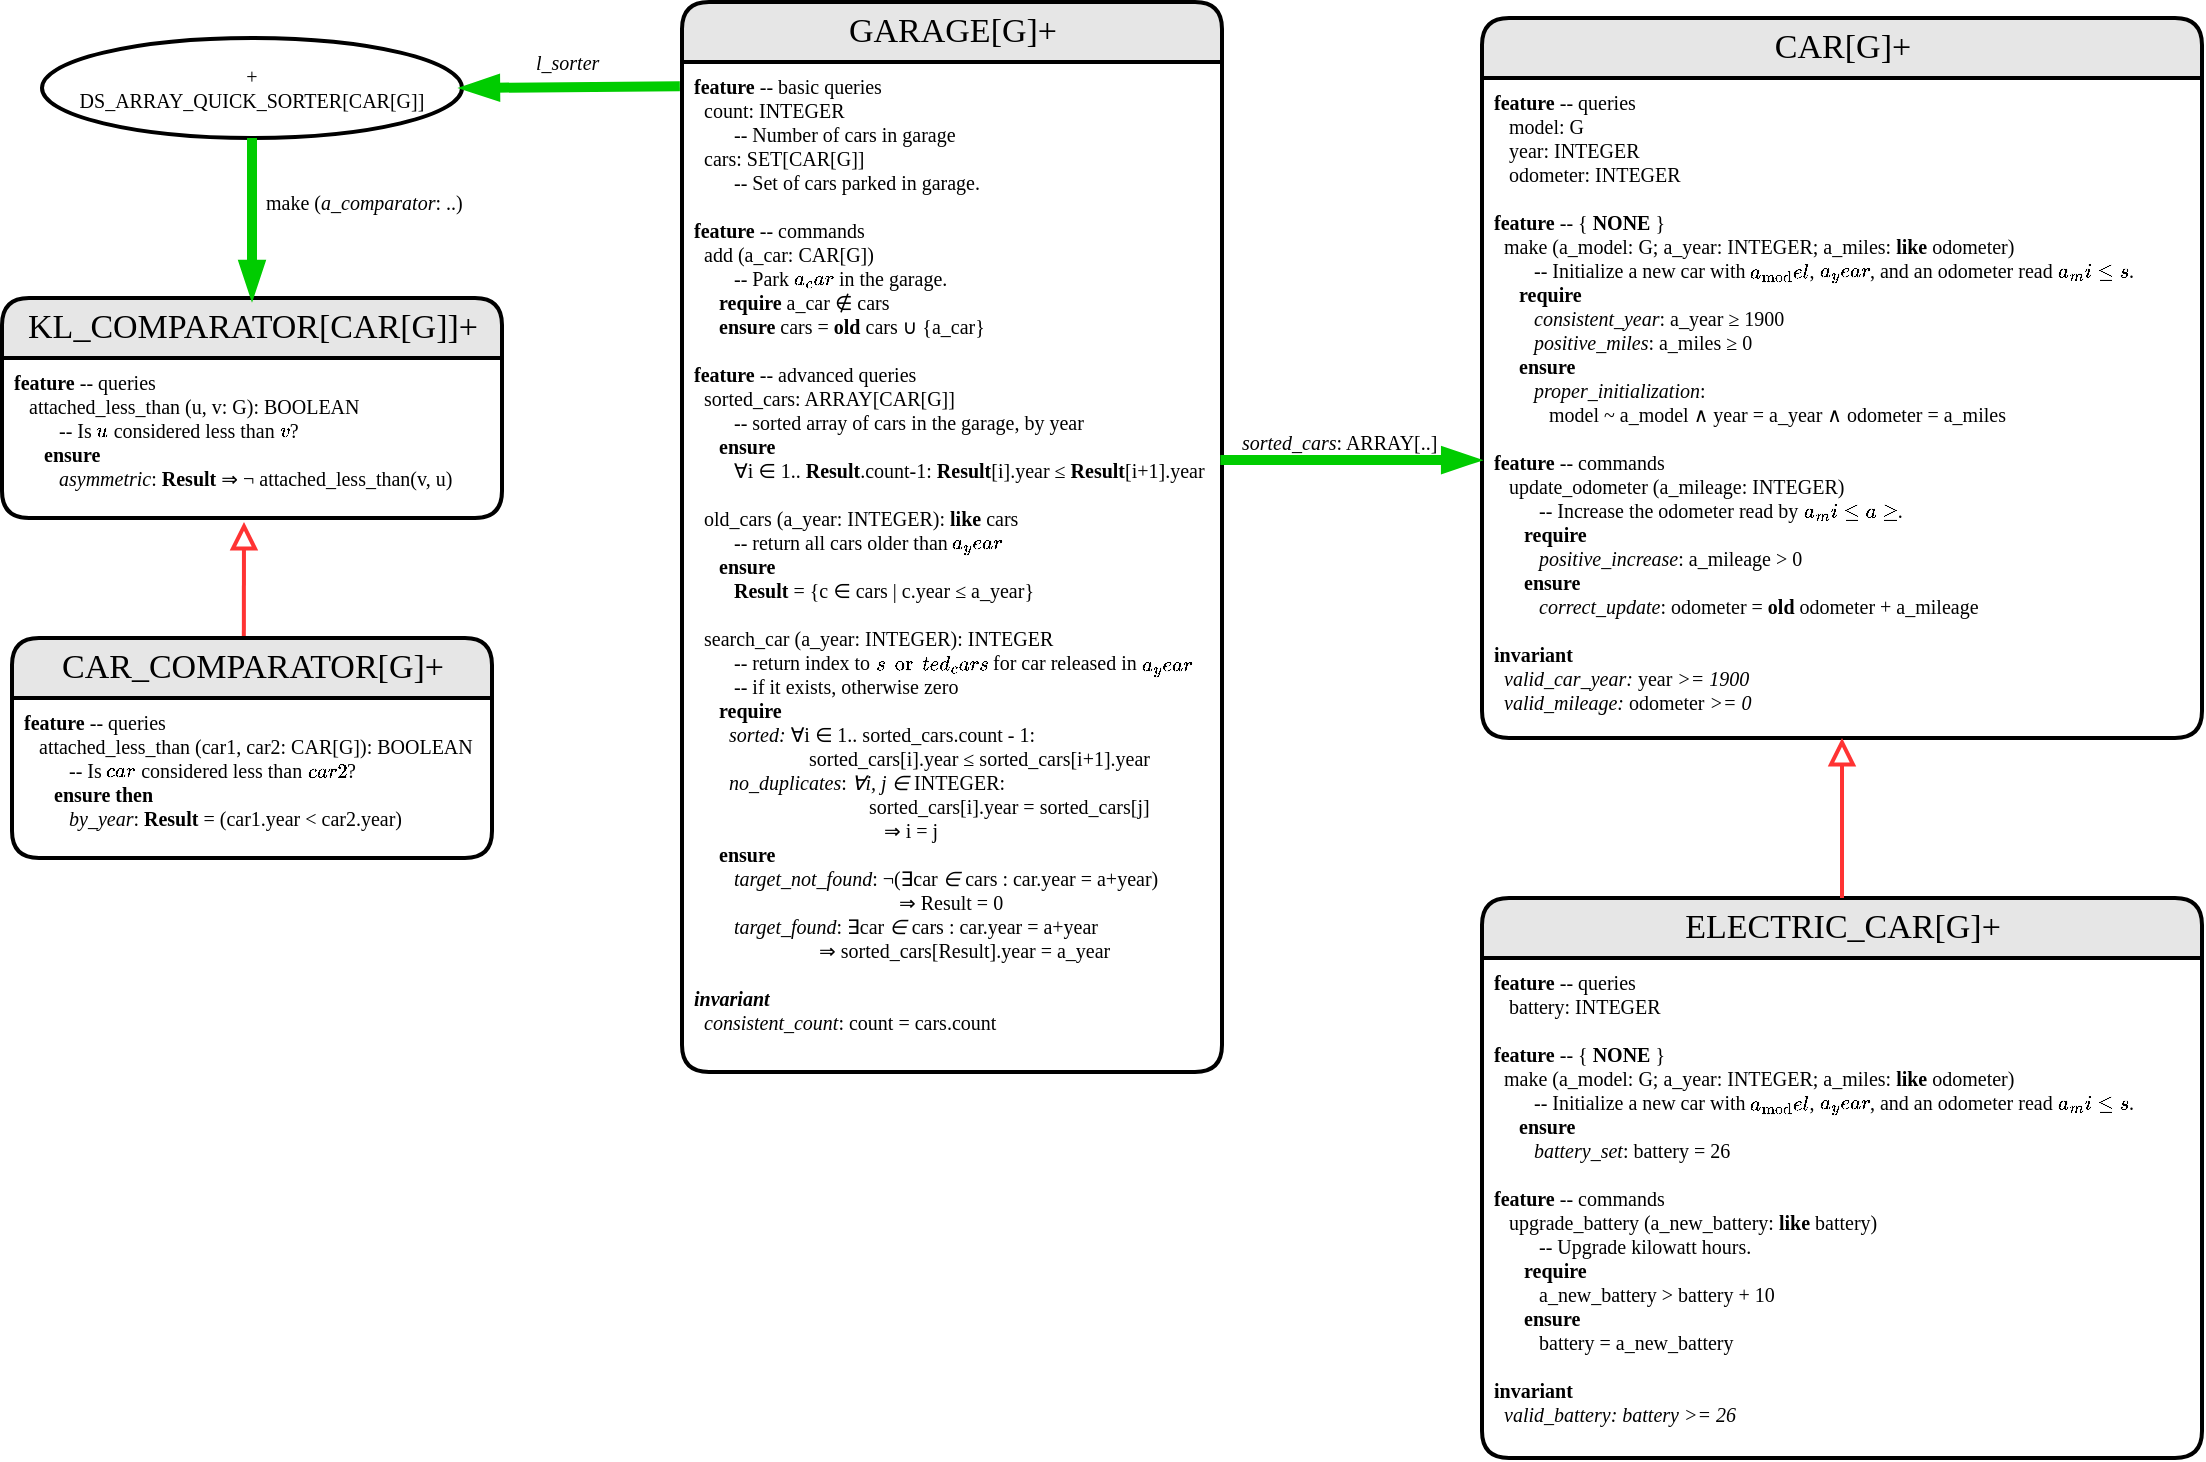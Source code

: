 <mxfile version="13.2.4"><diagram id="MZLxTZh8a52DbYzH9WBO" name="Page-1"><mxGraphModel dx="2413" dy="387" grid="1" gridSize="10" guides="1" tooltips="1" connect="1" arrows="1" fold="1" page="1" pageScale="1" pageWidth="850" pageHeight="1100" math="0" shadow="0"><root><mxCell id="0"/><mxCell id="1" parent="0"/><mxCell id="kDaVT_cIRZX92Hihhjsc-3" value="CAR[G]+" style="swimlane;html=1;childLayout=stackLayout;horizontal=1;startSize=30;horizontalStack=0;fillColor=#E6E6E6;fontColor=#000000;rounded=1;fontSize=17;fontStyle=0;strokeWidth=2;resizeParent=0;resizeLast=1;shadow=0;dashed=0;align=center;fontFamily=Verdena;" parent="1" vertex="1"><mxGeometry x="-820" y="30" width="360" height="360" as="geometry"/></mxCell><mxCell id="kDaVT_cIRZX92Hihhjsc-4" value="&lt;div&gt;&lt;b&gt;feature &lt;/b&gt;-- queries&lt;b&gt;&lt;br&gt;&lt;/b&gt;&lt;/div&gt;&lt;div&gt;&lt;b&gt;&amp;nbsp;&amp;nbsp; &lt;/b&gt;model: G&lt;/div&gt;&lt;div&gt;&lt;b&gt;&amp;nbsp;&amp;nbsp; &lt;/b&gt;year: INTEGER&lt;/div&gt;&lt;div&gt;&lt;b&gt;&amp;nbsp;&amp;nbsp; &lt;/b&gt;odometer: INTEGER&lt;/div&gt;&lt;div&gt;&lt;b&gt;&lt;br&gt;&lt;/b&gt;&lt;/div&gt;&lt;div&gt;&lt;b&gt;feature&lt;/b&gt; -- { &lt;b&gt;NONE&lt;/b&gt; }&lt;/div&gt;&lt;div&gt;&amp;nbsp; make (a_model: G; a_year: INTEGER; a_miles: &lt;b&gt;like&lt;/b&gt; odometer)&lt;/div&gt;&lt;div&gt;&amp;nbsp;&amp;nbsp;&amp;nbsp;&amp;nbsp;&amp;nbsp;&amp;nbsp;&amp;nbsp; -- Initialize a new car with `a_model`, `a_year`, and an odometer read `a_miles`.&lt;/div&gt;&lt;div&gt;&amp;nbsp;&amp;nbsp;&amp;nbsp;&amp;nbsp; &lt;b&gt;require&lt;/b&gt;&lt;/div&gt;&lt;div&gt;&lt;b&gt;&amp;nbsp;&amp;nbsp;&amp;nbsp;&amp;nbsp;&amp;nbsp;&amp;nbsp;&amp;nbsp; &lt;/b&gt;&lt;i&gt;consistent_year&lt;/i&gt;: a_year ≥ 1900&lt;/div&gt;&lt;div&gt;&amp;nbsp;&amp;nbsp;&amp;nbsp;&amp;nbsp;&amp;nbsp;&amp;nbsp;&amp;nbsp; &lt;i&gt;positive_miles&lt;/i&gt;: a_miles ≥ 0&lt;br&gt;&lt;b&gt;&lt;/b&gt;&lt;/div&gt;&lt;div&gt;&lt;b&gt;&amp;nbsp;&amp;nbsp;&amp;nbsp;&amp;nbsp; ensure&lt;/b&gt;&lt;br&gt;&amp;nbsp;&amp;nbsp;&amp;nbsp;&amp;nbsp;&amp;nbsp;&amp;nbsp;&amp;nbsp; &lt;i&gt;proper_initialization&lt;/i&gt;:&lt;br&gt;&amp;nbsp;&amp;nbsp;&amp;nbsp; &amp;nbsp;&amp;nbsp;&amp;nbsp; &amp;nbsp;&amp;nbsp; model ~ a_model ∧ year = a_year ∧ odometer = a_miles&lt;/div&gt;&lt;div&gt;&lt;br&gt;&lt;/div&gt;&lt;div&gt;&lt;b&gt;feature&lt;/b&gt; -- commands&lt;/div&gt;&lt;div&gt;&amp;nbsp;&amp;nbsp; update_odometer (a_mileage: INTEGER)&lt;/div&gt;&lt;div&gt;&amp;nbsp;&amp;nbsp;&amp;nbsp;&amp;nbsp;&amp;nbsp;&amp;nbsp;&amp;nbsp;&amp;nbsp; -- Increase the odometer read by `a_mileage`.&lt;/div&gt;&lt;div&gt;&amp;nbsp;&amp;nbsp;&amp;nbsp;&amp;nbsp;&amp;nbsp; &lt;b&gt;require&lt;/b&gt; &lt;i&gt;&lt;br&gt;&lt;/i&gt;&lt;/div&gt;&lt;div&gt;&lt;i&gt;&amp;nbsp;&amp;nbsp;&amp;nbsp;&amp;nbsp;&amp;nbsp;&amp;nbsp;&amp;nbsp;&amp;nbsp; positive_increase&lt;/i&gt;: a_mileage &amp;gt; 0&lt;/div&gt;&lt;div&gt;&amp;nbsp;&amp;nbsp;&amp;nbsp;&amp;nbsp;&amp;nbsp; &lt;b&gt;ensure&lt;/b&gt; &lt;br&gt;&lt;/div&gt;&lt;div&gt;&lt;i&gt;&amp;nbsp;&amp;nbsp;&amp;nbsp;&amp;nbsp;&amp;nbsp;&amp;nbsp;&amp;nbsp;&amp;nbsp; correct_update&lt;/i&gt;: odometer = &lt;b&gt;old&lt;/b&gt; odometer + a_mileage&lt;br&gt;&lt;/div&gt;&lt;div&gt;&lt;b&gt;&lt;br&gt;&lt;/b&gt;&lt;/div&gt;&lt;div&gt;&lt;b&gt;invariant&lt;/b&gt;&lt;br&gt;&lt;/div&gt;&amp;nbsp; &lt;i&gt;valid_car_year: &lt;/i&gt;year&lt;i&gt; &amp;gt;= 1900&lt;br&gt;&amp;nbsp; valid_mileage: &lt;/i&gt;odometer&lt;i&gt; &amp;gt;= 0&lt;/i&gt;" style="whiteSpace=wrap;html=1;align=left;strokeColor=none;fillColor=none;spacingLeft=4;fontSize=10;verticalAlign=top;resizable=0;rotatable=0;part=1;fontFamily=Verdena;" parent="kDaVT_cIRZX92Hihhjsc-3" vertex="1"><mxGeometry y="30" width="360" height="330" as="geometry"/></mxCell><mxCell id="o7Wxgm2NT6qU7y7n4ljt-5" value="GARAGE[G]+" style="swimlane;html=1;childLayout=stackLayout;horizontal=1;startSize=30;horizontalStack=0;fillColor=#E6E6E6;fontColor=#000000;rounded=1;fontSize=17;fontStyle=0;strokeWidth=2;resizeParent=0;resizeLast=1;shadow=0;dashed=0;align=center;fontFamily=Verdena;" parent="1" vertex="1"><mxGeometry x="-1220" y="22" width="270" height="535" as="geometry"/></mxCell><mxCell id="o7Wxgm2NT6qU7y7n4ljt-6" value="&lt;div&gt;&lt;b&gt;feature &lt;/b&gt;-- basic queries&lt;/div&gt;&lt;div&gt;&amp;nbsp; count: INTEGER&lt;/div&gt;&lt;div&gt;&amp;nbsp;&amp;nbsp;&amp;nbsp;&amp;nbsp;&amp;nbsp;&amp;nbsp;&amp;nbsp; -- Number of cars in garage&lt;/div&gt;&lt;div&gt;&amp;nbsp; cars: SET[CAR[G]]&lt;/div&gt;&lt;div&gt;&amp;nbsp;&amp;nbsp;&amp;nbsp;&amp;nbsp;&amp;nbsp;&amp;nbsp;&amp;nbsp; -- Set of cars parked in garage.&lt;br&gt;&lt;/div&gt;&lt;div&gt;&lt;b&gt;&lt;br&gt;&lt;/b&gt;&lt;/div&gt;&lt;div&gt;&lt;b&gt;feature&lt;/b&gt; -- commands&lt;/div&gt;&lt;div&gt;&amp;nbsp; add (a_car: CAR[G])&lt;/div&gt;&lt;div&gt;&amp;nbsp;&amp;nbsp;&amp;nbsp;&amp;nbsp;&amp;nbsp;&amp;nbsp;&amp;nbsp; -- Park `a_car` in the garage.&lt;/div&gt;&lt;div&gt;&amp;nbsp;&amp;nbsp;&amp;nbsp;&amp;nbsp; &lt;b&gt;require&lt;/b&gt; a_car ∉ cars&lt;/div&gt;&lt;div&gt;&amp;nbsp;&amp;nbsp;&amp;nbsp;&amp;nbsp; &lt;b&gt;ensure&lt;/b&gt; cars = &lt;b&gt;old&lt;/b&gt; cars ∪ {a_car}&lt;br&gt;&lt;/div&gt;&lt;div&gt;&lt;b&gt;&lt;br&gt;&lt;/b&gt;&lt;/div&gt;&lt;div&gt;&lt;b&gt;feature&lt;/b&gt; -- advanced queries&lt;/div&gt;&lt;div&gt;&amp;nbsp; sorted_cars: ARRAY[CAR[G]]&lt;/div&gt;&lt;div&gt;&amp;nbsp;&amp;nbsp;&amp;nbsp;&amp;nbsp;&amp;nbsp;&amp;nbsp;&amp;nbsp; -- sorted array of cars in the garage, by year&lt;/div&gt;&lt;div&gt;&amp;nbsp;&amp;nbsp;&amp;nbsp;&amp;nbsp; &lt;b&gt;ensure &lt;/b&gt;&lt;br&gt;&lt;/div&gt;&lt;div&gt;&amp;nbsp;&amp;nbsp;&amp;nbsp;&amp;nbsp;&amp;nbsp;&amp;nbsp;&amp;nbsp; ∀i ∈ 1.. &lt;b&gt;Result&lt;/b&gt;.count-1: &lt;b&gt;Result&lt;/b&gt;[i].year ≤ &lt;b&gt;Result&lt;/b&gt;[i+1].year&lt;/div&gt;&lt;div&gt;&lt;br&gt;&lt;/div&gt;&lt;div&gt;&amp;nbsp; old_cars (a_year: INTEGER): &lt;b&gt;like&lt;/b&gt; cars&lt;/div&gt;&lt;div&gt;&amp;nbsp;&amp;nbsp;&amp;nbsp;&amp;nbsp;&amp;nbsp;&amp;nbsp;&amp;nbsp; -- return all cars older than `a_year`&lt;/div&gt;&lt;div&gt;&amp;nbsp;&amp;nbsp;&amp;nbsp;&amp;nbsp; &lt;b&gt;ensure&lt;/b&gt;&lt;/div&gt;&lt;div&gt;&amp;nbsp;&amp;nbsp;&amp;nbsp;&amp;nbsp;&amp;nbsp;&amp;nbsp;&amp;nbsp; &lt;b&gt;Result&lt;/b&gt; = {c ∈ cars | c.year ≤ a_year}&lt;/div&gt;&lt;div&gt;&lt;br&gt;&lt;/div&gt;&lt;div&gt;&amp;nbsp; search_car (a_year: INTEGER): INTEGER&lt;br&gt;&lt;/div&gt;&lt;div&gt;&lt;b&gt;&lt;i&gt;&amp;nbsp;&amp;nbsp;&amp;nbsp;&amp;nbsp;&amp;nbsp;&amp;nbsp;&amp;nbsp;&lt;/i&gt;&lt;/b&gt; -- return index to `sorted_cars` for car released in `a_year`&lt;br&gt;&amp;nbsp;&amp;nbsp;&amp;nbsp; &amp;nbsp;&amp;nbsp;&amp;nbsp; -- if it exists, otherwise zero&lt;/div&gt;&lt;div&gt;&lt;b&gt;&lt;i&gt;&amp;nbsp;&amp;nbsp;&amp;nbsp;&amp;nbsp; &lt;/i&gt;require&lt;/b&gt;&lt;/div&gt;&lt;div&gt;&lt;b&gt;&lt;i&gt;&amp;nbsp;&amp;nbsp;&amp;nbsp;&amp;nbsp;&amp;nbsp;&amp;nbsp; &lt;/i&gt;&lt;/b&gt;&lt;i&gt;sorted: &lt;/i&gt;∀i ∈ 1.. sorted_cars.count - 1: &lt;br&gt;&lt;/div&gt;&lt;div&gt;&amp;nbsp;&amp;nbsp;&amp;nbsp;&amp;nbsp;&amp;nbsp;&amp;nbsp;&amp;nbsp;&amp;nbsp;&amp;nbsp;&amp;nbsp;&amp;nbsp;&amp;nbsp;&amp;nbsp;&amp;nbsp;&amp;nbsp;&amp;nbsp;&amp;nbsp;&amp;nbsp;&amp;nbsp;&amp;nbsp;&amp;nbsp;&amp;nbsp; sorted_cars[i].year ≤ sorted_cars[i+1].year&lt;/div&gt;&lt;div&gt;&lt;i&gt;&amp;nbsp;&amp;nbsp;&amp;nbsp;&amp;nbsp;&amp;nbsp;&amp;nbsp; no_duplicates&lt;/i&gt;: &lt;i&gt;∀i, j&lt;/i&gt; &lt;i&gt;∈&lt;/i&gt; INTEGER: &lt;br&gt;&lt;/div&gt;&lt;div&gt;&amp;nbsp;&amp;nbsp;&amp;nbsp;&amp;nbsp;&amp;nbsp;&amp;nbsp;&amp;nbsp;&amp;nbsp;&amp;nbsp;&amp;nbsp;&amp;nbsp;&amp;nbsp;&amp;nbsp;&amp;nbsp;&amp;nbsp;&amp;nbsp;&amp;nbsp;&amp;nbsp;&amp;nbsp;&amp;nbsp;&amp;nbsp;&amp;nbsp;&amp;nbsp;&amp;nbsp;&amp;nbsp;&amp;nbsp;&amp;nbsp;&amp;nbsp;&amp;nbsp;&amp;nbsp;&amp;nbsp;&amp;nbsp;&amp;nbsp;&amp;nbsp; sorted_cars[i].year = sorted_cars[j]&lt;/div&gt;&lt;div&gt;&amp;nbsp;&amp;nbsp;&amp;nbsp;&amp;nbsp;&amp;nbsp;&amp;nbsp;&amp;nbsp;&amp;nbsp;&amp;nbsp;&amp;nbsp;&amp;nbsp;&amp;nbsp;&amp;nbsp;&amp;nbsp;&amp;nbsp;&amp;nbsp;&amp;nbsp;&amp;nbsp;&amp;nbsp;&amp;nbsp;&amp;nbsp;&amp;nbsp;&amp;nbsp;&amp;nbsp;&amp;nbsp;&amp;nbsp;&amp;nbsp;&amp;nbsp;&amp;nbsp;&amp;nbsp;&amp;nbsp;&amp;nbsp;&amp;nbsp;&amp;nbsp;&amp;nbsp;&amp;nbsp;&amp;nbsp; ⇒ i = j&lt;br&gt;&lt;/div&gt;&lt;div&gt;&amp;nbsp;&amp;nbsp;&amp;nbsp;&amp;nbsp; &lt;b&gt;ensure&lt;/b&gt;&lt;/div&gt;&lt;div&gt;&lt;b&gt;&amp;nbsp;&amp;nbsp;&amp;nbsp;&amp;nbsp;&amp;nbsp;&amp;nbsp;&amp;nbsp; &lt;/b&gt;&lt;i&gt;target_not_found&lt;/i&gt;: &lt;font style=&quot;font-size: 10px&quot; face=&quot;Verdana&quot;&gt;¬(&lt;/font&gt;&lt;font style=&quot;font-size: 10px&quot; face=&quot;Verdana&quot;&gt;∃&lt;/font&gt;&lt;font style=&quot;font-size: 10px&quot; face=&quot;Verdana&quot;&gt;&lt;font face=&quot;Times New Roman&quot;&gt;car &lt;/font&gt;&lt;/font&gt;&lt;font style=&quot;font-size: 10px&quot; face=&quot;Verdana&quot;&gt;&lt;font face=&quot;Times New Roman&quot;&gt;&lt;i&gt;∈ &lt;/i&gt;cars : car.year = a+year&lt;/font&gt;) &lt;/font&gt;&lt;br&gt;&lt;/div&gt;&lt;div&gt;&amp;nbsp;&amp;nbsp;&amp;nbsp;&amp;nbsp;&amp;nbsp;&amp;nbsp;&amp;nbsp;&amp;nbsp;&amp;nbsp;&amp;nbsp;&amp;nbsp;&amp;nbsp;&amp;nbsp;&amp;nbsp;&amp;nbsp;&amp;nbsp;&amp;nbsp;&amp;nbsp;&amp;nbsp;&amp;nbsp;&amp;nbsp;&amp;nbsp;&amp;nbsp;&amp;nbsp;&amp;nbsp;&amp;nbsp;&amp;nbsp;&amp;nbsp;&amp;nbsp;&amp;nbsp;&amp;nbsp;&amp;nbsp;&amp;nbsp;&amp;nbsp;&amp;nbsp;&amp;nbsp;&amp;nbsp;&amp;nbsp;&amp;nbsp;&amp;nbsp; ⇒ Result = 0&lt;/div&gt;&lt;div&gt;&amp;nbsp;&amp;nbsp;&amp;nbsp;&amp;nbsp;&amp;nbsp;&amp;nbsp;&amp;nbsp; &lt;i&gt;target_found&lt;/i&gt;:&lt;font face=&quot;Verdana&quot;&gt; &lt;/font&gt;&lt;font style=&quot;font-size: 10px&quot; face=&quot;Verdana&quot;&gt;∃&lt;/font&gt;&lt;font style=&quot;font-size: 10px&quot; face=&quot;Verdana&quot;&gt;&lt;font face=&quot;Times New Roman&quot;&gt;car &lt;/font&gt;&lt;/font&gt;&lt;font style=&quot;font-size: 10px&quot; face=&quot;Verdana&quot;&gt;&lt;font face=&quot;Times New Roman&quot;&gt;&lt;i&gt;∈ &lt;/i&gt;cars : car.year = a+year&lt;/font&gt; &lt;br&gt;&lt;/font&gt;&lt;/div&gt;&lt;div&gt;&lt;font style=&quot;font-size: 10px&quot; face=&quot;Verdana&quot;&gt;&amp;nbsp;&amp;nbsp;&amp;nbsp;&amp;nbsp;&amp;nbsp;&amp;nbsp;&amp;nbsp;&amp;nbsp;&amp;nbsp;&amp;nbsp;&amp;nbsp;&amp;nbsp;&amp;nbsp;&amp;nbsp;&amp;nbsp;&amp;nbsp;&amp;nbsp;&amp;nbsp;&amp;nbsp;&amp;nbsp;&amp;nbsp;&amp;nbsp;&amp;nbsp;&amp;nbsp; &lt;/font&gt;⇒ sorted_cars[Result].year = a_year&lt;br&gt;&lt;i&gt;&lt;/i&gt;&lt;b&gt;&lt;i&gt;&lt;/i&gt;&lt;/b&gt;&lt;/div&gt;&lt;div&gt;&lt;b&gt;&lt;i&gt;&lt;br&gt;&lt;/i&gt;&lt;/b&gt;&lt;/div&gt;&lt;div&gt;&lt;b&gt;&lt;i&gt;invariant&lt;/i&gt;&lt;/b&gt;&lt;/div&gt;&amp;nbsp; &lt;i&gt;consistent_count&lt;/i&gt;: count = cars.count" style="whiteSpace=wrap;html=1;align=left;strokeColor=none;fillColor=none;spacingLeft=4;fontSize=10;verticalAlign=top;resizable=0;rotatable=0;part=1;fontFamily=Verdena;" parent="o7Wxgm2NT6qU7y7n4ljt-5" vertex="1"><mxGeometry y="30" width="270" height="505" as="geometry"/></mxCell><mxCell id="_j_bu3mhD3thXyj-GspX-1" value="KL_COMPARATOR[CAR[G]]+" style="swimlane;html=1;childLayout=stackLayout;horizontal=1;startSize=30;horizontalStack=0;fillColor=#E6E6E6;fontColor=#000000;rounded=1;fontSize=17;fontStyle=0;strokeWidth=2;resizeParent=0;resizeLast=1;shadow=0;dashed=0;align=center;fontFamily=Verdena;" vertex="1" parent="1"><mxGeometry x="-1560" y="170" width="250" height="110" as="geometry"/></mxCell><mxCell id="_j_bu3mhD3thXyj-GspX-2" value="&lt;div&gt;&lt;b&gt;feature &lt;/b&gt;-- queries&lt;b&gt;&lt;br&gt;&lt;/b&gt;&lt;/div&gt;&lt;div&gt;&lt;b&gt;&amp;nbsp;&amp;nbsp; &lt;/b&gt;attached_less_than (u, v: G): BOOLEAN&lt;/div&gt;&lt;div&gt;&amp;nbsp;&amp;nbsp;&amp;nbsp;&amp;nbsp;&amp;nbsp;&amp;nbsp;&amp;nbsp;&amp;nbsp; -- Is `u` considered less than `v`?&lt;/div&gt;&lt;div&gt;&amp;nbsp;&amp;nbsp;&amp;nbsp;&amp;nbsp;&amp;nbsp; &lt;b&gt;ensure &lt;/b&gt;&lt;br&gt;&lt;/div&gt;&lt;div&gt;&amp;nbsp;&amp;nbsp;&amp;nbsp;&amp;nbsp;&amp;nbsp;&amp;nbsp;&amp;nbsp;&amp;nbsp; &lt;i&gt;asymmetric&lt;/i&gt;: &lt;b&gt;Result&lt;/b&gt; ⇒ &lt;font style=&quot;font-size: 10px&quot; face=&quot;Verdana&quot;&gt;¬ &lt;font face=&quot;Times New Roman&quot;&gt;attached_less_than(v, u)&lt;/font&gt;&lt;br&gt;&lt;/font&gt;&lt;/div&gt;&lt;div&gt;&lt;br&gt;&lt;/div&gt;" style="whiteSpace=wrap;html=1;align=left;strokeColor=none;fillColor=none;spacingLeft=4;fontSize=10;verticalAlign=top;resizable=0;rotatable=0;part=1;fontFamily=Verdena;" vertex="1" parent="_j_bu3mhD3thXyj-GspX-1"><mxGeometry y="30" width="250" height="80" as="geometry"/></mxCell><mxCell id="o7Wxgm2NT6qU7y7n4ljt-2" value="ELECTRIC_CAR[G]+" style="swimlane;html=1;childLayout=stackLayout;horizontal=1;startSize=30;horizontalStack=0;fillColor=#E6E6E6;fontColor=#000000;rounded=1;fontSize=17;fontStyle=0;strokeWidth=2;resizeParent=0;resizeLast=1;shadow=0;dashed=0;align=center;fontFamily=Verdena;" parent="1" vertex="1"><mxGeometry x="-820" y="470" width="360" height="280" as="geometry"/></mxCell><mxCell id="o7Wxgm2NT6qU7y7n4ljt-3" value="&lt;div&gt;&lt;b&gt;feature &lt;/b&gt;-- queries&lt;b&gt;&lt;br&gt;&lt;/b&gt;&lt;/div&gt;&lt;div&gt;&lt;b&gt;&amp;nbsp;&amp;nbsp; &lt;/b&gt;battery: INTEGER&lt;/div&gt;&lt;div&gt;&lt;b&gt;&lt;br&gt;&lt;/b&gt;&lt;/div&gt;&lt;div&gt;&lt;b&gt;feature&lt;/b&gt; -- { &lt;b&gt;NONE&lt;/b&gt; }&lt;/div&gt;&lt;div&gt;&amp;nbsp; make (a_model: G; a_year: INTEGER; a_miles: &lt;b&gt;like&lt;/b&gt; odometer)&lt;/div&gt;&lt;div&gt;&amp;nbsp;&amp;nbsp;&amp;nbsp;&amp;nbsp;&amp;nbsp;&amp;nbsp;&amp;nbsp; -- Initialize a new car with `a_model`, `a_year`, and an odometer read `a_miles`.&lt;/div&gt;&lt;div&gt;&lt;b&gt;&amp;nbsp;&amp;nbsp;&amp;nbsp;&amp;nbsp; ensure&lt;/b&gt;&lt;br&gt;&amp;nbsp;&amp;nbsp;&amp;nbsp;&amp;nbsp;&amp;nbsp;&amp;nbsp;&amp;nbsp; &lt;i&gt;battery_set&lt;/i&gt;: battery = 26&lt;br&gt;&lt;/div&gt;&lt;div&gt;&lt;br&gt;&lt;/div&gt;&lt;div&gt;&lt;b&gt;feature&lt;/b&gt; -- commands&lt;/div&gt;&lt;div&gt;&amp;nbsp;&amp;nbsp; upgrade_battery (a_new_battery: &lt;b&gt;like&lt;/b&gt; battery)&lt;/div&gt;&lt;div&gt;&amp;nbsp;&amp;nbsp;&amp;nbsp;&amp;nbsp;&amp;nbsp;&amp;nbsp;&amp;nbsp;&amp;nbsp; -- Upgrade kilowatt hours.&lt;/div&gt;&lt;div&gt;&amp;nbsp;&amp;nbsp;&amp;nbsp;&amp;nbsp;&amp;nbsp; &lt;b&gt;require&lt;/b&gt; &lt;i&gt;&lt;br&gt;&lt;/i&gt;&lt;/div&gt;&lt;div&gt;&lt;i&gt;&amp;nbsp;&amp;nbsp;&amp;nbsp;&amp;nbsp;&amp;nbsp;&amp;nbsp;&amp;nbsp;&amp;nbsp; &lt;/i&gt;a_new_battery &amp;gt; battery + 10&lt;br&gt;&lt;/div&gt;&lt;div&gt;&amp;nbsp;&amp;nbsp;&amp;nbsp;&amp;nbsp;&amp;nbsp; &lt;b&gt;ensure&lt;/b&gt; &lt;br&gt;&lt;/div&gt;&lt;div&gt;&lt;i&gt;&amp;nbsp;&amp;nbsp;&amp;nbsp;&amp;nbsp;&amp;nbsp;&amp;nbsp;&amp;nbsp;&amp;nbsp; &lt;/i&gt;battery = a_new_battery&lt;br&gt;&lt;/div&gt;&lt;div&gt;&lt;b&gt;&lt;br&gt;&lt;/b&gt;&lt;/div&gt;&lt;div&gt;&lt;b&gt;invariant&lt;/b&gt;&lt;br&gt;&lt;/div&gt;&amp;nbsp; &lt;i&gt;valid_battery: battery&lt;/i&gt;&lt;i&gt; &amp;gt;= 26&lt;/i&gt;" style="whiteSpace=wrap;html=1;align=left;strokeColor=none;fillColor=none;spacingLeft=4;fontSize=10;verticalAlign=top;resizable=0;rotatable=0;part=1;fontFamily=Verdena;" parent="o7Wxgm2NT6qU7y7n4ljt-2" vertex="1"><mxGeometry y="30" width="360" height="250" as="geometry"/></mxCell><mxCell id="o7Wxgm2NT6qU7y7n4ljt-4" value="" style="endArrow=block;html=1;strokeColor=#FF3333;strokeWidth=2;endFill=0;endSize=9;exitX=0.5;exitY=0;exitDx=0;exitDy=0;entryX=0.5;entryY=1;entryDx=0;entryDy=0;" parent="1" source="o7Wxgm2NT6qU7y7n4ljt-2" target="kDaVT_cIRZX92Hihhjsc-4" edge="1"><mxGeometry width="50" height="50" relative="1" as="geometry"><mxPoint x="-740" y="480" as="sourcePoint"/><mxPoint x="-740" y="420" as="targetPoint"/></mxGeometry></mxCell><mxCell id="o7Wxgm2NT6qU7y7n4ljt-7" value="" style="endArrow=blockThin;html=1;strokeColor=#00CC00;strokeWidth=5;endFill=1;exitX=0.997;exitY=0.394;exitDx=0;exitDy=0;exitPerimeter=0;entryX=-0.004;entryY=0.579;entryDx=0;entryDy=0;entryPerimeter=0;" parent="1" source="o7Wxgm2NT6qU7y7n4ljt-6" target="kDaVT_cIRZX92Hihhjsc-4" edge="1"><mxGeometry width="50" height="50" relative="1" as="geometry"><mxPoint x="-1004.445" y="107.98" as="sourcePoint"/><mxPoint x="-820" y="92" as="targetPoint"/></mxGeometry></mxCell><mxCell id="o7Wxgm2NT6qU7y7n4ljt-8" value="&lt;i&gt;sorted_cars&lt;/i&gt;: ARRAY[..]" style="text;html=1;fontSize=10;fontFamily=Verdena;" parent="1" vertex="1"><mxGeometry x="-942" y="230" width="84" height="20" as="geometry"/></mxCell><mxCell id="_j_bu3mhD3thXyj-GspX-6" value="" style="endArrow=block;html=1;strokeColor=#FF3333;strokeWidth=2;endFill=0;endSize=9;exitX=0.483;exitY=0.005;exitDx=0;exitDy=0;entryX=0.484;entryY=1.025;entryDx=0;entryDy=0;entryPerimeter=0;exitPerimeter=0;" edge="1" parent="1" source="_j_bu3mhD3thXyj-GspX-3" target="_j_bu3mhD3thXyj-GspX-2"><mxGeometry width="50" height="50" relative="1" as="geometry"><mxPoint x="-1430" y="390" as="sourcePoint"/><mxPoint x="-1430" y="310" as="targetPoint"/></mxGeometry></mxCell><mxCell id="_j_bu3mhD3thXyj-GspX-9" value="+&lt;br&gt;DS_ARRAY_QUICK_SORTER[CAR[G]]" style="ellipse;whiteSpace=wrap;html=1;rounded=1;fontSize=10;fontFamily=Verdena;strokeWidth=2;" vertex="1" parent="1"><mxGeometry x="-1540" y="40" width="210" height="50" as="geometry"/></mxCell><mxCell id="_j_bu3mhD3thXyj-GspX-10" value="" style="endArrow=blockThin;html=1;strokeColor=#00CC00;strokeWidth=5;endFill=1;exitX=0.5;exitY=1;exitDx=0;exitDy=0;entryX=0.5;entryY=0;entryDx=0;entryDy=0;" edge="1" parent="1" source="_j_bu3mhD3thXyj-GspX-9" target="_j_bu3mhD3thXyj-GspX-1"><mxGeometry width="50" height="50" relative="1" as="geometry"><mxPoint x="-1449.37" y="130.97" as="sourcePoint"/><mxPoint x="-1320" y="131.07" as="targetPoint"/></mxGeometry></mxCell><mxCell id="_j_bu3mhD3thXyj-GspX-11" value="make (&lt;i&gt;a_comparator&lt;/i&gt;: ..)" style="text;html=1;fontSize=10;fontFamily=Verdena;" vertex="1" parent="1"><mxGeometry x="-1430" y="110" width="84" height="20" as="geometry"/></mxCell><mxCell id="_j_bu3mhD3thXyj-GspX-12" value="" style="endArrow=blockThin;html=1;strokeColor=#00CC00;strokeWidth=5;endFill=1;exitX=-0.004;exitY=0.024;exitDx=0;exitDy=0;entryX=1;entryY=0.5;entryDx=0;entryDy=0;exitPerimeter=0;" edge="1" parent="1" source="o7Wxgm2NT6qU7y7n4ljt-6" target="_j_bu3mhD3thXyj-GspX-9"><mxGeometry width="50" height="50" relative="1" as="geometry"><mxPoint x="-1425" y="100" as="sourcePoint"/><mxPoint x="-1425" y="180" as="targetPoint"/></mxGeometry></mxCell><mxCell id="_j_bu3mhD3thXyj-GspX-13" value="&lt;i&gt;l_sorter&lt;/i&gt;" style="text;html=1;fontSize=10;fontFamily=Verdena;" vertex="1" parent="1"><mxGeometry x="-1295" y="40" width="40" height="20" as="geometry"/></mxCell><mxCell id="_j_bu3mhD3thXyj-GspX-3" value="CAR_COMPARATOR[G]+" style="swimlane;html=1;childLayout=stackLayout;horizontal=1;startSize=30;horizontalStack=0;fillColor=#E6E6E6;fontColor=#000000;rounded=1;fontSize=17;fontStyle=0;strokeWidth=2;resizeParent=0;resizeLast=1;shadow=0;dashed=0;align=center;fontFamily=Verdena;" vertex="1" parent="1"><mxGeometry x="-1555" y="340" width="240" height="110" as="geometry"/></mxCell><mxCell id="_j_bu3mhD3thXyj-GspX-4" value="&lt;div&gt;&lt;b&gt;feature &lt;/b&gt;-- queries&lt;b&gt;&lt;br&gt;&lt;/b&gt;&lt;/div&gt;&lt;div&gt;&lt;b&gt;&amp;nbsp;&amp;nbsp; &lt;/b&gt;attached_less_than (car1, car2: CAR[G]): BOOLEAN&lt;/div&gt;&lt;div&gt;&amp;nbsp;&amp;nbsp;&amp;nbsp;&amp;nbsp;&amp;nbsp;&amp;nbsp;&amp;nbsp;&amp;nbsp; -- Is `car` considered less than `car2`?&lt;/div&gt;&lt;div&gt;&amp;nbsp;&amp;nbsp;&amp;nbsp;&amp;nbsp;&amp;nbsp; &lt;b&gt;ensure then&lt;/b&gt;&lt;br&gt;&lt;/div&gt;&lt;div&gt;&amp;nbsp;&amp;nbsp;&amp;nbsp;&amp;nbsp;&amp;nbsp;&amp;nbsp;&amp;nbsp;&amp;nbsp; &lt;i&gt;by_year&lt;/i&gt;: &lt;b&gt;Result&lt;/b&gt; &lt;font face=&quot;Times New Roman&quot;&gt;= &lt;/font&gt;&lt;font style=&quot;font-size: 10px&quot; face=&quot;Verdana&quot;&gt;&lt;font face=&quot;Times New Roman&quot;&gt;(car1.year &amp;lt; car2.year)&lt;/font&gt;&lt;br&gt;&lt;/font&gt;&lt;/div&gt;&lt;div&gt;&lt;br&gt;&lt;/div&gt;" style="whiteSpace=wrap;html=1;align=left;strokeColor=none;fillColor=none;spacingLeft=4;fontSize=10;verticalAlign=top;resizable=0;rotatable=0;part=1;fontFamily=Verdena;" vertex="1" parent="_j_bu3mhD3thXyj-GspX-3"><mxGeometry y="30" width="240" height="80" as="geometry"/></mxCell></root></mxGraphModel></diagram></mxfile>